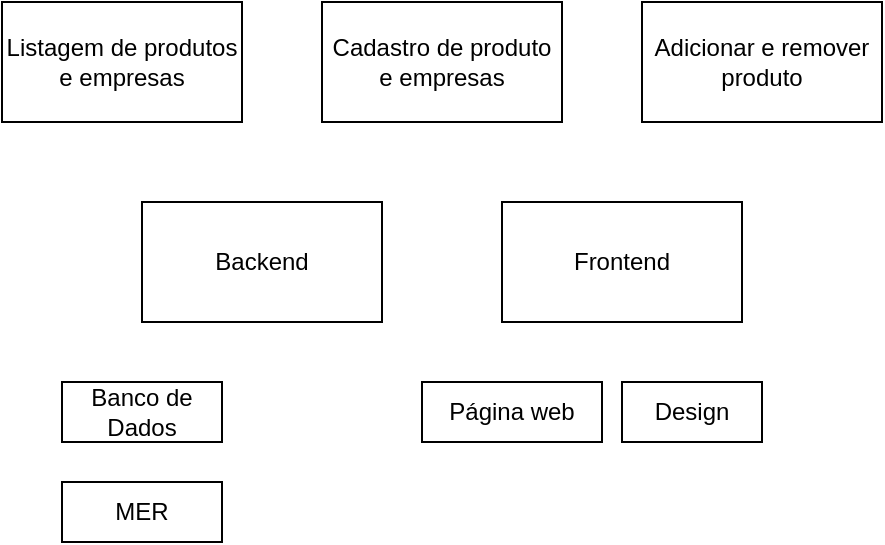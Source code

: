 <mxfile version="15.2.9" type="github">
  <diagram id="J7Mrwehd_0Bz9LHGGrBG" name="Page-1">
    <mxGraphModel dx="796" dy="451" grid="1" gridSize="10" guides="1" tooltips="1" connect="1" arrows="1" fold="1" page="1" pageScale="1" pageWidth="850" pageHeight="1100" math="0" shadow="0">
      <root>
        <mxCell id="0" />
        <mxCell id="1" parent="0" />
        <mxCell id="f6QY6tBFN9vrhc-_EUVW-1" value="Listagem de produtos e empresas" style="rounded=0;whiteSpace=wrap;html=1;" vertex="1" parent="1">
          <mxGeometry x="70" y="80" width="120" height="60" as="geometry" />
        </mxCell>
        <mxCell id="f6QY6tBFN9vrhc-_EUVW-2" value="Backend" style="rounded=0;whiteSpace=wrap;html=1;" vertex="1" parent="1">
          <mxGeometry x="140" y="180" width="120" height="60" as="geometry" />
        </mxCell>
        <mxCell id="f6QY6tBFN9vrhc-_EUVW-3" value="Frontend" style="rounded=0;whiteSpace=wrap;html=1;" vertex="1" parent="1">
          <mxGeometry x="320" y="180" width="120" height="60" as="geometry" />
        </mxCell>
        <mxCell id="f6QY6tBFN9vrhc-_EUVW-4" value="Banco de Dados" style="rounded=0;whiteSpace=wrap;html=1;" vertex="1" parent="1">
          <mxGeometry x="100" y="270" width="80" height="30" as="geometry" />
        </mxCell>
        <mxCell id="f6QY6tBFN9vrhc-_EUVW-5" value="Página web" style="rounded=0;whiteSpace=wrap;html=1;" vertex="1" parent="1">
          <mxGeometry x="280" y="270" width="90" height="30" as="geometry" />
        </mxCell>
        <mxCell id="f6QY6tBFN9vrhc-_EUVW-6" value="Design" style="rounded=0;whiteSpace=wrap;html=1;" vertex="1" parent="1">
          <mxGeometry x="380" y="270" width="70" height="30" as="geometry" />
        </mxCell>
        <mxCell id="f6QY6tBFN9vrhc-_EUVW-8" value="Cadastro de produto e empresas" style="rounded=0;whiteSpace=wrap;html=1;" vertex="1" parent="1">
          <mxGeometry x="230" y="80" width="120" height="60" as="geometry" />
        </mxCell>
        <mxCell id="f6QY6tBFN9vrhc-_EUVW-9" value="Adicionar e remover produto" style="rounded=0;whiteSpace=wrap;html=1;" vertex="1" parent="1">
          <mxGeometry x="390" y="80" width="120" height="60" as="geometry" />
        </mxCell>
        <mxCell id="f6QY6tBFN9vrhc-_EUVW-11" value="MER" style="rounded=0;whiteSpace=wrap;html=1;" vertex="1" parent="1">
          <mxGeometry x="100" y="320" width="80" height="30" as="geometry" />
        </mxCell>
      </root>
    </mxGraphModel>
  </diagram>
</mxfile>
